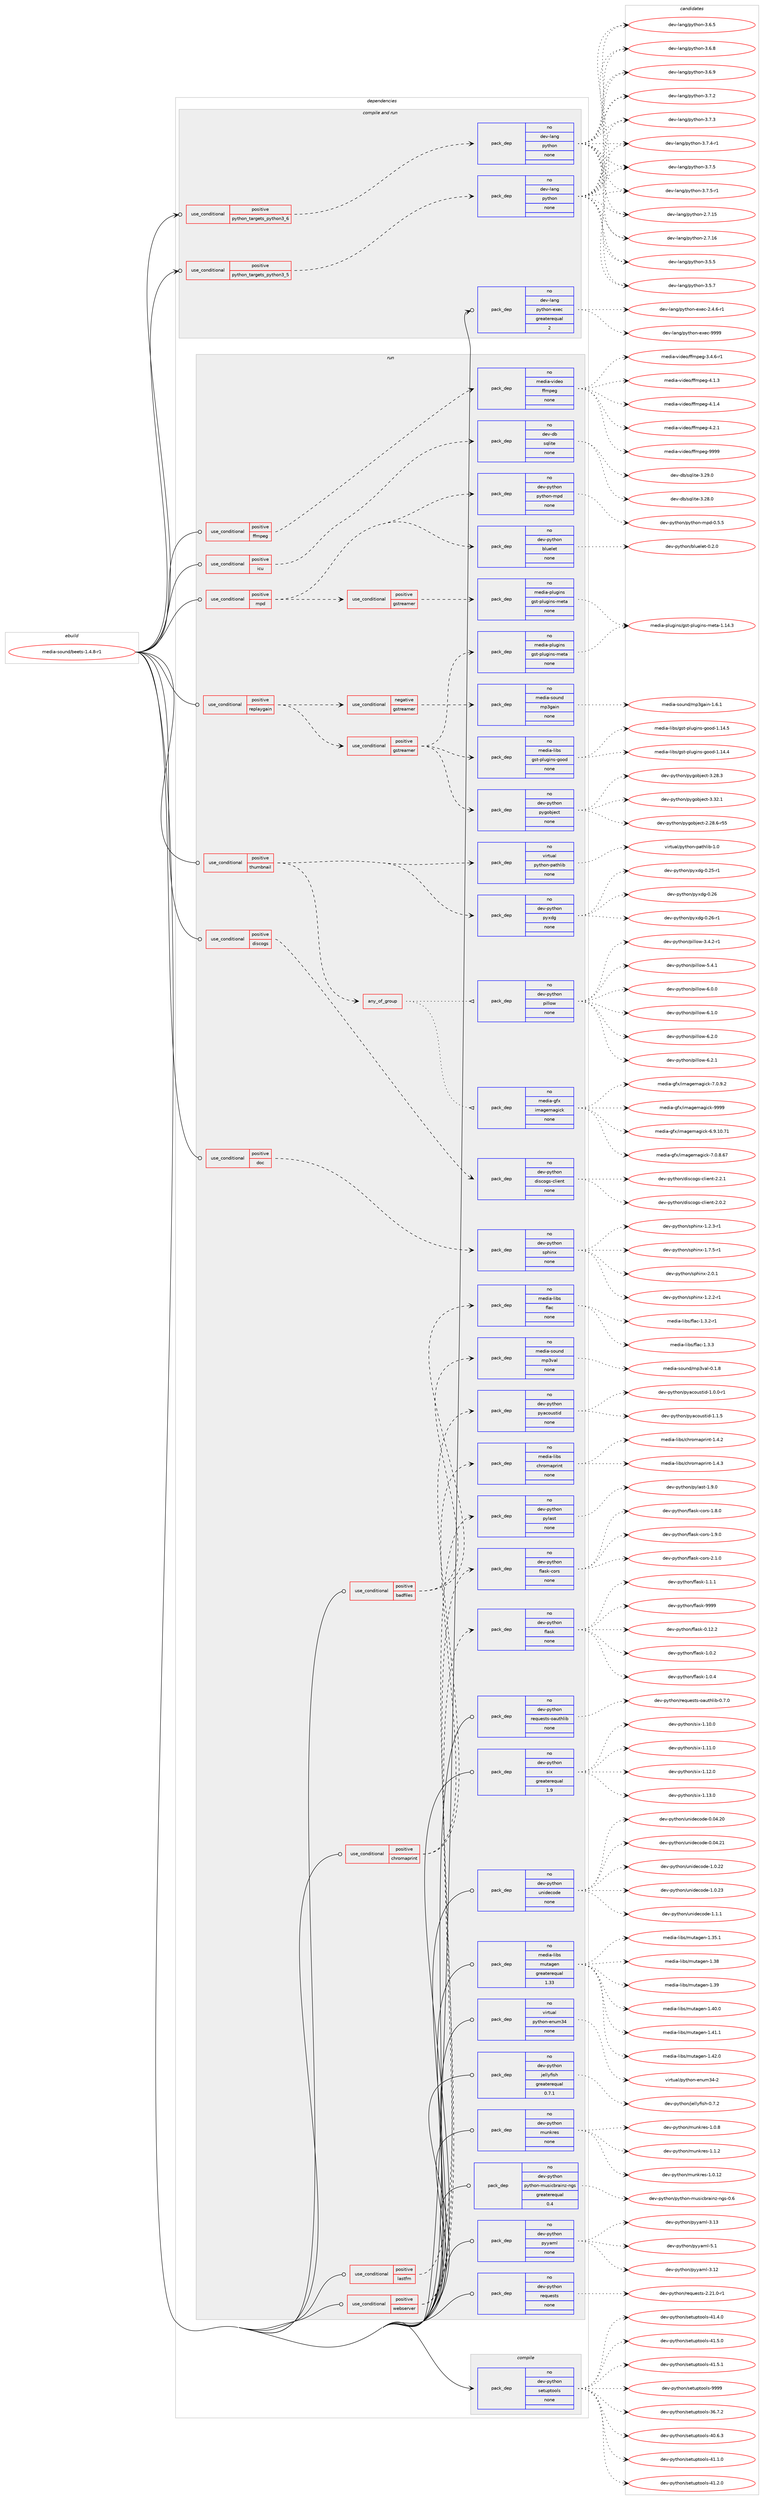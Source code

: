 digraph prolog {

# *************
# Graph options
# *************

newrank=true;
concentrate=true;
compound=true;
graph [rankdir=LR,fontname=Helvetica,fontsize=10,ranksep=1.5];#, ranksep=2.5, nodesep=0.2];
edge  [arrowhead=vee];
node  [fontname=Helvetica,fontsize=10];

# **********
# The ebuild
# **********

subgraph cluster_leftcol {
color=gray;
rank=same;
label=<<i>ebuild</i>>;
id [label="media-sound/beets-1.4.8-r1", color=red, width=4, href="../media-sound/beets-1.4.8-r1.svg"];
}

# ****************
# The dependencies
# ****************

subgraph cluster_midcol {
color=gray;
label=<<i>dependencies</i>>;
subgraph cluster_compile {
fillcolor="#eeeeee";
style=filled;
label=<<i>compile</i>>;
subgraph pack589907 {
dependency797417 [label=<<TABLE BORDER="0" CELLBORDER="1" CELLSPACING="0" CELLPADDING="4" WIDTH="220"><TR><TD ROWSPAN="6" CELLPADDING="30">pack_dep</TD></TR><TR><TD WIDTH="110">no</TD></TR><TR><TD>dev-python</TD></TR><TR><TD>setuptools</TD></TR><TR><TD>none</TD></TR><TR><TD></TD></TR></TABLE>>, shape=none, color=blue];
}
id:e -> dependency797417:w [weight=20,style="solid",arrowhead="vee"];
}
subgraph cluster_compileandrun {
fillcolor="#eeeeee";
style=filled;
label=<<i>compile and run</i>>;
subgraph cond193577 {
dependency797418 [label=<<TABLE BORDER="0" CELLBORDER="1" CELLSPACING="0" CELLPADDING="4"><TR><TD ROWSPAN="3" CELLPADDING="10">use_conditional</TD></TR><TR><TD>positive</TD></TR><TR><TD>python_targets_python3_5</TD></TR></TABLE>>, shape=none, color=red];
subgraph pack589908 {
dependency797419 [label=<<TABLE BORDER="0" CELLBORDER="1" CELLSPACING="0" CELLPADDING="4" WIDTH="220"><TR><TD ROWSPAN="6" CELLPADDING="30">pack_dep</TD></TR><TR><TD WIDTH="110">no</TD></TR><TR><TD>dev-lang</TD></TR><TR><TD>python</TD></TR><TR><TD>none</TD></TR><TR><TD></TD></TR></TABLE>>, shape=none, color=blue];
}
dependency797418:e -> dependency797419:w [weight=20,style="dashed",arrowhead="vee"];
}
id:e -> dependency797418:w [weight=20,style="solid",arrowhead="odotvee"];
subgraph cond193578 {
dependency797420 [label=<<TABLE BORDER="0" CELLBORDER="1" CELLSPACING="0" CELLPADDING="4"><TR><TD ROWSPAN="3" CELLPADDING="10">use_conditional</TD></TR><TR><TD>positive</TD></TR><TR><TD>python_targets_python3_6</TD></TR></TABLE>>, shape=none, color=red];
subgraph pack589909 {
dependency797421 [label=<<TABLE BORDER="0" CELLBORDER="1" CELLSPACING="0" CELLPADDING="4" WIDTH="220"><TR><TD ROWSPAN="6" CELLPADDING="30">pack_dep</TD></TR><TR><TD WIDTH="110">no</TD></TR><TR><TD>dev-lang</TD></TR><TR><TD>python</TD></TR><TR><TD>none</TD></TR><TR><TD></TD></TR></TABLE>>, shape=none, color=blue];
}
dependency797420:e -> dependency797421:w [weight=20,style="dashed",arrowhead="vee"];
}
id:e -> dependency797420:w [weight=20,style="solid",arrowhead="odotvee"];
subgraph pack589910 {
dependency797422 [label=<<TABLE BORDER="0" CELLBORDER="1" CELLSPACING="0" CELLPADDING="4" WIDTH="220"><TR><TD ROWSPAN="6" CELLPADDING="30">pack_dep</TD></TR><TR><TD WIDTH="110">no</TD></TR><TR><TD>dev-lang</TD></TR><TR><TD>python-exec</TD></TR><TR><TD>greaterequal</TD></TR><TR><TD>2</TD></TR></TABLE>>, shape=none, color=blue];
}
id:e -> dependency797422:w [weight=20,style="solid",arrowhead="odotvee"];
}
subgraph cluster_run {
fillcolor="#eeeeee";
style=filled;
label=<<i>run</i>>;
subgraph cond193579 {
dependency797423 [label=<<TABLE BORDER="0" CELLBORDER="1" CELLSPACING="0" CELLPADDING="4"><TR><TD ROWSPAN="3" CELLPADDING="10">use_conditional</TD></TR><TR><TD>positive</TD></TR><TR><TD>badfiles</TD></TR></TABLE>>, shape=none, color=red];
subgraph pack589911 {
dependency797424 [label=<<TABLE BORDER="0" CELLBORDER="1" CELLSPACING="0" CELLPADDING="4" WIDTH="220"><TR><TD ROWSPAN="6" CELLPADDING="30">pack_dep</TD></TR><TR><TD WIDTH="110">no</TD></TR><TR><TD>media-libs</TD></TR><TR><TD>flac</TD></TR><TR><TD>none</TD></TR><TR><TD></TD></TR></TABLE>>, shape=none, color=blue];
}
dependency797423:e -> dependency797424:w [weight=20,style="dashed",arrowhead="vee"];
subgraph pack589912 {
dependency797425 [label=<<TABLE BORDER="0" CELLBORDER="1" CELLSPACING="0" CELLPADDING="4" WIDTH="220"><TR><TD ROWSPAN="6" CELLPADDING="30">pack_dep</TD></TR><TR><TD WIDTH="110">no</TD></TR><TR><TD>media-sound</TD></TR><TR><TD>mp3val</TD></TR><TR><TD>none</TD></TR><TR><TD></TD></TR></TABLE>>, shape=none, color=blue];
}
dependency797423:e -> dependency797425:w [weight=20,style="dashed",arrowhead="vee"];
}
id:e -> dependency797423:w [weight=20,style="solid",arrowhead="odot"];
subgraph cond193580 {
dependency797426 [label=<<TABLE BORDER="0" CELLBORDER="1" CELLSPACING="0" CELLPADDING="4"><TR><TD ROWSPAN="3" CELLPADDING="10">use_conditional</TD></TR><TR><TD>positive</TD></TR><TR><TD>chromaprint</TD></TR></TABLE>>, shape=none, color=red];
subgraph pack589913 {
dependency797427 [label=<<TABLE BORDER="0" CELLBORDER="1" CELLSPACING="0" CELLPADDING="4" WIDTH="220"><TR><TD ROWSPAN="6" CELLPADDING="30">pack_dep</TD></TR><TR><TD WIDTH="110">no</TD></TR><TR><TD>dev-python</TD></TR><TR><TD>pyacoustid</TD></TR><TR><TD>none</TD></TR><TR><TD></TD></TR></TABLE>>, shape=none, color=blue];
}
dependency797426:e -> dependency797427:w [weight=20,style="dashed",arrowhead="vee"];
subgraph pack589914 {
dependency797428 [label=<<TABLE BORDER="0" CELLBORDER="1" CELLSPACING="0" CELLPADDING="4" WIDTH="220"><TR><TD ROWSPAN="6" CELLPADDING="30">pack_dep</TD></TR><TR><TD WIDTH="110">no</TD></TR><TR><TD>media-libs</TD></TR><TR><TD>chromaprint</TD></TR><TR><TD>none</TD></TR><TR><TD></TD></TR></TABLE>>, shape=none, color=blue];
}
dependency797426:e -> dependency797428:w [weight=20,style="dashed",arrowhead="vee"];
}
id:e -> dependency797426:w [weight=20,style="solid",arrowhead="odot"];
subgraph cond193581 {
dependency797429 [label=<<TABLE BORDER="0" CELLBORDER="1" CELLSPACING="0" CELLPADDING="4"><TR><TD ROWSPAN="3" CELLPADDING="10">use_conditional</TD></TR><TR><TD>positive</TD></TR><TR><TD>discogs</TD></TR></TABLE>>, shape=none, color=red];
subgraph pack589915 {
dependency797430 [label=<<TABLE BORDER="0" CELLBORDER="1" CELLSPACING="0" CELLPADDING="4" WIDTH="220"><TR><TD ROWSPAN="6" CELLPADDING="30">pack_dep</TD></TR><TR><TD WIDTH="110">no</TD></TR><TR><TD>dev-python</TD></TR><TR><TD>discogs-client</TD></TR><TR><TD>none</TD></TR><TR><TD></TD></TR></TABLE>>, shape=none, color=blue];
}
dependency797429:e -> dependency797430:w [weight=20,style="dashed",arrowhead="vee"];
}
id:e -> dependency797429:w [weight=20,style="solid",arrowhead="odot"];
subgraph cond193582 {
dependency797431 [label=<<TABLE BORDER="0" CELLBORDER="1" CELLSPACING="0" CELLPADDING="4"><TR><TD ROWSPAN="3" CELLPADDING="10">use_conditional</TD></TR><TR><TD>positive</TD></TR><TR><TD>doc</TD></TR></TABLE>>, shape=none, color=red];
subgraph pack589916 {
dependency797432 [label=<<TABLE BORDER="0" CELLBORDER="1" CELLSPACING="0" CELLPADDING="4" WIDTH="220"><TR><TD ROWSPAN="6" CELLPADDING="30">pack_dep</TD></TR><TR><TD WIDTH="110">no</TD></TR><TR><TD>dev-python</TD></TR><TR><TD>sphinx</TD></TR><TR><TD>none</TD></TR><TR><TD></TD></TR></TABLE>>, shape=none, color=blue];
}
dependency797431:e -> dependency797432:w [weight=20,style="dashed",arrowhead="vee"];
}
id:e -> dependency797431:w [weight=20,style="solid",arrowhead="odot"];
subgraph cond193583 {
dependency797433 [label=<<TABLE BORDER="0" CELLBORDER="1" CELLSPACING="0" CELLPADDING="4"><TR><TD ROWSPAN="3" CELLPADDING="10">use_conditional</TD></TR><TR><TD>positive</TD></TR><TR><TD>ffmpeg</TD></TR></TABLE>>, shape=none, color=red];
subgraph pack589917 {
dependency797434 [label=<<TABLE BORDER="0" CELLBORDER="1" CELLSPACING="0" CELLPADDING="4" WIDTH="220"><TR><TD ROWSPAN="6" CELLPADDING="30">pack_dep</TD></TR><TR><TD WIDTH="110">no</TD></TR><TR><TD>media-video</TD></TR><TR><TD>ffmpeg</TD></TR><TR><TD>none</TD></TR><TR><TD></TD></TR></TABLE>>, shape=none, color=blue];
}
dependency797433:e -> dependency797434:w [weight=20,style="dashed",arrowhead="vee"];
}
id:e -> dependency797433:w [weight=20,style="solid",arrowhead="odot"];
subgraph cond193584 {
dependency797435 [label=<<TABLE BORDER="0" CELLBORDER="1" CELLSPACING="0" CELLPADDING="4"><TR><TD ROWSPAN="3" CELLPADDING="10">use_conditional</TD></TR><TR><TD>positive</TD></TR><TR><TD>icu</TD></TR></TABLE>>, shape=none, color=red];
subgraph pack589918 {
dependency797436 [label=<<TABLE BORDER="0" CELLBORDER="1" CELLSPACING="0" CELLPADDING="4" WIDTH="220"><TR><TD ROWSPAN="6" CELLPADDING="30">pack_dep</TD></TR><TR><TD WIDTH="110">no</TD></TR><TR><TD>dev-db</TD></TR><TR><TD>sqlite</TD></TR><TR><TD>none</TD></TR><TR><TD></TD></TR></TABLE>>, shape=none, color=blue];
}
dependency797435:e -> dependency797436:w [weight=20,style="dashed",arrowhead="vee"];
}
id:e -> dependency797435:w [weight=20,style="solid",arrowhead="odot"];
subgraph cond193585 {
dependency797437 [label=<<TABLE BORDER="0" CELLBORDER="1" CELLSPACING="0" CELLPADDING="4"><TR><TD ROWSPAN="3" CELLPADDING="10">use_conditional</TD></TR><TR><TD>positive</TD></TR><TR><TD>lastfm</TD></TR></TABLE>>, shape=none, color=red];
subgraph pack589919 {
dependency797438 [label=<<TABLE BORDER="0" CELLBORDER="1" CELLSPACING="0" CELLPADDING="4" WIDTH="220"><TR><TD ROWSPAN="6" CELLPADDING="30">pack_dep</TD></TR><TR><TD WIDTH="110">no</TD></TR><TR><TD>dev-python</TD></TR><TR><TD>pylast</TD></TR><TR><TD>none</TD></TR><TR><TD></TD></TR></TABLE>>, shape=none, color=blue];
}
dependency797437:e -> dependency797438:w [weight=20,style="dashed",arrowhead="vee"];
}
id:e -> dependency797437:w [weight=20,style="solid",arrowhead="odot"];
subgraph cond193586 {
dependency797439 [label=<<TABLE BORDER="0" CELLBORDER="1" CELLSPACING="0" CELLPADDING="4"><TR><TD ROWSPAN="3" CELLPADDING="10">use_conditional</TD></TR><TR><TD>positive</TD></TR><TR><TD>mpd</TD></TR></TABLE>>, shape=none, color=red];
subgraph pack589920 {
dependency797440 [label=<<TABLE BORDER="0" CELLBORDER="1" CELLSPACING="0" CELLPADDING="4" WIDTH="220"><TR><TD ROWSPAN="6" CELLPADDING="30">pack_dep</TD></TR><TR><TD WIDTH="110">no</TD></TR><TR><TD>dev-python</TD></TR><TR><TD>bluelet</TD></TR><TR><TD>none</TD></TR><TR><TD></TD></TR></TABLE>>, shape=none, color=blue];
}
dependency797439:e -> dependency797440:w [weight=20,style="dashed",arrowhead="vee"];
subgraph pack589921 {
dependency797441 [label=<<TABLE BORDER="0" CELLBORDER="1" CELLSPACING="0" CELLPADDING="4" WIDTH="220"><TR><TD ROWSPAN="6" CELLPADDING="30">pack_dep</TD></TR><TR><TD WIDTH="110">no</TD></TR><TR><TD>dev-python</TD></TR><TR><TD>python-mpd</TD></TR><TR><TD>none</TD></TR><TR><TD></TD></TR></TABLE>>, shape=none, color=blue];
}
dependency797439:e -> dependency797441:w [weight=20,style="dashed",arrowhead="vee"];
subgraph cond193587 {
dependency797442 [label=<<TABLE BORDER="0" CELLBORDER="1" CELLSPACING="0" CELLPADDING="4"><TR><TD ROWSPAN="3" CELLPADDING="10">use_conditional</TD></TR><TR><TD>positive</TD></TR><TR><TD>gstreamer</TD></TR></TABLE>>, shape=none, color=red];
subgraph pack589922 {
dependency797443 [label=<<TABLE BORDER="0" CELLBORDER="1" CELLSPACING="0" CELLPADDING="4" WIDTH="220"><TR><TD ROWSPAN="6" CELLPADDING="30">pack_dep</TD></TR><TR><TD WIDTH="110">no</TD></TR><TR><TD>media-plugins</TD></TR><TR><TD>gst-plugins-meta</TD></TR><TR><TD>none</TD></TR><TR><TD></TD></TR></TABLE>>, shape=none, color=blue];
}
dependency797442:e -> dependency797443:w [weight=20,style="dashed",arrowhead="vee"];
}
dependency797439:e -> dependency797442:w [weight=20,style="dashed",arrowhead="vee"];
}
id:e -> dependency797439:w [weight=20,style="solid",arrowhead="odot"];
subgraph cond193588 {
dependency797444 [label=<<TABLE BORDER="0" CELLBORDER="1" CELLSPACING="0" CELLPADDING="4"><TR><TD ROWSPAN="3" CELLPADDING="10">use_conditional</TD></TR><TR><TD>positive</TD></TR><TR><TD>replaygain</TD></TR></TABLE>>, shape=none, color=red];
subgraph cond193589 {
dependency797445 [label=<<TABLE BORDER="0" CELLBORDER="1" CELLSPACING="0" CELLPADDING="4"><TR><TD ROWSPAN="3" CELLPADDING="10">use_conditional</TD></TR><TR><TD>positive</TD></TR><TR><TD>gstreamer</TD></TR></TABLE>>, shape=none, color=red];
subgraph pack589923 {
dependency797446 [label=<<TABLE BORDER="0" CELLBORDER="1" CELLSPACING="0" CELLPADDING="4" WIDTH="220"><TR><TD ROWSPAN="6" CELLPADDING="30">pack_dep</TD></TR><TR><TD WIDTH="110">no</TD></TR><TR><TD>dev-python</TD></TR><TR><TD>pygobject</TD></TR><TR><TD>none</TD></TR><TR><TD></TD></TR></TABLE>>, shape=none, color=blue];
}
dependency797445:e -> dependency797446:w [weight=20,style="dashed",arrowhead="vee"];
subgraph pack589924 {
dependency797447 [label=<<TABLE BORDER="0" CELLBORDER="1" CELLSPACING="0" CELLPADDING="4" WIDTH="220"><TR><TD ROWSPAN="6" CELLPADDING="30">pack_dep</TD></TR><TR><TD WIDTH="110">no</TD></TR><TR><TD>media-libs</TD></TR><TR><TD>gst-plugins-good</TD></TR><TR><TD>none</TD></TR><TR><TD></TD></TR></TABLE>>, shape=none, color=blue];
}
dependency797445:e -> dependency797447:w [weight=20,style="dashed",arrowhead="vee"];
subgraph pack589925 {
dependency797448 [label=<<TABLE BORDER="0" CELLBORDER="1" CELLSPACING="0" CELLPADDING="4" WIDTH="220"><TR><TD ROWSPAN="6" CELLPADDING="30">pack_dep</TD></TR><TR><TD WIDTH="110">no</TD></TR><TR><TD>media-plugins</TD></TR><TR><TD>gst-plugins-meta</TD></TR><TR><TD>none</TD></TR><TR><TD></TD></TR></TABLE>>, shape=none, color=blue];
}
dependency797445:e -> dependency797448:w [weight=20,style="dashed",arrowhead="vee"];
}
dependency797444:e -> dependency797445:w [weight=20,style="dashed",arrowhead="vee"];
subgraph cond193590 {
dependency797449 [label=<<TABLE BORDER="0" CELLBORDER="1" CELLSPACING="0" CELLPADDING="4"><TR><TD ROWSPAN="3" CELLPADDING="10">use_conditional</TD></TR><TR><TD>negative</TD></TR><TR><TD>gstreamer</TD></TR></TABLE>>, shape=none, color=red];
subgraph pack589926 {
dependency797450 [label=<<TABLE BORDER="0" CELLBORDER="1" CELLSPACING="0" CELLPADDING="4" WIDTH="220"><TR><TD ROWSPAN="6" CELLPADDING="30">pack_dep</TD></TR><TR><TD WIDTH="110">no</TD></TR><TR><TD>media-sound</TD></TR><TR><TD>mp3gain</TD></TR><TR><TD>none</TD></TR><TR><TD></TD></TR></TABLE>>, shape=none, color=blue];
}
dependency797449:e -> dependency797450:w [weight=20,style="dashed",arrowhead="vee"];
}
dependency797444:e -> dependency797449:w [weight=20,style="dashed",arrowhead="vee"];
}
id:e -> dependency797444:w [weight=20,style="solid",arrowhead="odot"];
subgraph cond193591 {
dependency797451 [label=<<TABLE BORDER="0" CELLBORDER="1" CELLSPACING="0" CELLPADDING="4"><TR><TD ROWSPAN="3" CELLPADDING="10">use_conditional</TD></TR><TR><TD>positive</TD></TR><TR><TD>thumbnail</TD></TR></TABLE>>, shape=none, color=red];
subgraph pack589927 {
dependency797452 [label=<<TABLE BORDER="0" CELLBORDER="1" CELLSPACING="0" CELLPADDING="4" WIDTH="220"><TR><TD ROWSPAN="6" CELLPADDING="30">pack_dep</TD></TR><TR><TD WIDTH="110">no</TD></TR><TR><TD>dev-python</TD></TR><TR><TD>pyxdg</TD></TR><TR><TD>none</TD></TR><TR><TD></TD></TR></TABLE>>, shape=none, color=blue];
}
dependency797451:e -> dependency797452:w [weight=20,style="dashed",arrowhead="vee"];
subgraph pack589928 {
dependency797453 [label=<<TABLE BORDER="0" CELLBORDER="1" CELLSPACING="0" CELLPADDING="4" WIDTH="220"><TR><TD ROWSPAN="6" CELLPADDING="30">pack_dep</TD></TR><TR><TD WIDTH="110">no</TD></TR><TR><TD>virtual</TD></TR><TR><TD>python-pathlib</TD></TR><TR><TD>none</TD></TR><TR><TD></TD></TR></TABLE>>, shape=none, color=blue];
}
dependency797451:e -> dependency797453:w [weight=20,style="dashed",arrowhead="vee"];
subgraph any13485 {
dependency797454 [label=<<TABLE BORDER="0" CELLBORDER="1" CELLSPACING="0" CELLPADDING="4"><TR><TD CELLPADDING="10">any_of_group</TD></TR></TABLE>>, shape=none, color=red];subgraph pack589929 {
dependency797455 [label=<<TABLE BORDER="0" CELLBORDER="1" CELLSPACING="0" CELLPADDING="4" WIDTH="220"><TR><TD ROWSPAN="6" CELLPADDING="30">pack_dep</TD></TR><TR><TD WIDTH="110">no</TD></TR><TR><TD>dev-python</TD></TR><TR><TD>pillow</TD></TR><TR><TD>none</TD></TR><TR><TD></TD></TR></TABLE>>, shape=none, color=blue];
}
dependency797454:e -> dependency797455:w [weight=20,style="dotted",arrowhead="oinv"];
subgraph pack589930 {
dependency797456 [label=<<TABLE BORDER="0" CELLBORDER="1" CELLSPACING="0" CELLPADDING="4" WIDTH="220"><TR><TD ROWSPAN="6" CELLPADDING="30">pack_dep</TD></TR><TR><TD WIDTH="110">no</TD></TR><TR><TD>media-gfx</TD></TR><TR><TD>imagemagick</TD></TR><TR><TD>none</TD></TR><TR><TD></TD></TR></TABLE>>, shape=none, color=blue];
}
dependency797454:e -> dependency797456:w [weight=20,style="dotted",arrowhead="oinv"];
}
dependency797451:e -> dependency797454:w [weight=20,style="dashed",arrowhead="vee"];
}
id:e -> dependency797451:w [weight=20,style="solid",arrowhead="odot"];
subgraph cond193592 {
dependency797457 [label=<<TABLE BORDER="0" CELLBORDER="1" CELLSPACING="0" CELLPADDING="4"><TR><TD ROWSPAN="3" CELLPADDING="10">use_conditional</TD></TR><TR><TD>positive</TD></TR><TR><TD>webserver</TD></TR></TABLE>>, shape=none, color=red];
subgraph pack589931 {
dependency797458 [label=<<TABLE BORDER="0" CELLBORDER="1" CELLSPACING="0" CELLPADDING="4" WIDTH="220"><TR><TD ROWSPAN="6" CELLPADDING="30">pack_dep</TD></TR><TR><TD WIDTH="110">no</TD></TR><TR><TD>dev-python</TD></TR><TR><TD>flask</TD></TR><TR><TD>none</TD></TR><TR><TD></TD></TR></TABLE>>, shape=none, color=blue];
}
dependency797457:e -> dependency797458:w [weight=20,style="dashed",arrowhead="vee"];
subgraph pack589932 {
dependency797459 [label=<<TABLE BORDER="0" CELLBORDER="1" CELLSPACING="0" CELLPADDING="4" WIDTH="220"><TR><TD ROWSPAN="6" CELLPADDING="30">pack_dep</TD></TR><TR><TD WIDTH="110">no</TD></TR><TR><TD>dev-python</TD></TR><TR><TD>flask-cors</TD></TR><TR><TD>none</TD></TR><TR><TD></TD></TR></TABLE>>, shape=none, color=blue];
}
dependency797457:e -> dependency797459:w [weight=20,style="dashed",arrowhead="vee"];
}
id:e -> dependency797457:w [weight=20,style="solid",arrowhead="odot"];
subgraph pack589933 {
dependency797460 [label=<<TABLE BORDER="0" CELLBORDER="1" CELLSPACING="0" CELLPADDING="4" WIDTH="220"><TR><TD ROWSPAN="6" CELLPADDING="30">pack_dep</TD></TR><TR><TD WIDTH="110">no</TD></TR><TR><TD>dev-python</TD></TR><TR><TD>jellyfish</TD></TR><TR><TD>greaterequal</TD></TR><TR><TD>0.7.1</TD></TR></TABLE>>, shape=none, color=blue];
}
id:e -> dependency797460:w [weight=20,style="solid",arrowhead="odot"];
subgraph pack589934 {
dependency797461 [label=<<TABLE BORDER="0" CELLBORDER="1" CELLSPACING="0" CELLPADDING="4" WIDTH="220"><TR><TD ROWSPAN="6" CELLPADDING="30">pack_dep</TD></TR><TR><TD WIDTH="110">no</TD></TR><TR><TD>dev-python</TD></TR><TR><TD>munkres</TD></TR><TR><TD>none</TD></TR><TR><TD></TD></TR></TABLE>>, shape=none, color=blue];
}
id:e -> dependency797461:w [weight=20,style="solid",arrowhead="odot"];
subgraph pack589935 {
dependency797462 [label=<<TABLE BORDER="0" CELLBORDER="1" CELLSPACING="0" CELLPADDING="4" WIDTH="220"><TR><TD ROWSPAN="6" CELLPADDING="30">pack_dep</TD></TR><TR><TD WIDTH="110">no</TD></TR><TR><TD>dev-python</TD></TR><TR><TD>python-musicbrainz-ngs</TD></TR><TR><TD>greaterequal</TD></TR><TR><TD>0.4</TD></TR></TABLE>>, shape=none, color=blue];
}
id:e -> dependency797462:w [weight=20,style="solid",arrowhead="odot"];
subgraph pack589936 {
dependency797463 [label=<<TABLE BORDER="0" CELLBORDER="1" CELLSPACING="0" CELLPADDING="4" WIDTH="220"><TR><TD ROWSPAN="6" CELLPADDING="30">pack_dep</TD></TR><TR><TD WIDTH="110">no</TD></TR><TR><TD>dev-python</TD></TR><TR><TD>pyyaml</TD></TR><TR><TD>none</TD></TR><TR><TD></TD></TR></TABLE>>, shape=none, color=blue];
}
id:e -> dependency797463:w [weight=20,style="solid",arrowhead="odot"];
subgraph pack589937 {
dependency797464 [label=<<TABLE BORDER="0" CELLBORDER="1" CELLSPACING="0" CELLPADDING="4" WIDTH="220"><TR><TD ROWSPAN="6" CELLPADDING="30">pack_dep</TD></TR><TR><TD WIDTH="110">no</TD></TR><TR><TD>dev-python</TD></TR><TR><TD>requests</TD></TR><TR><TD>none</TD></TR><TR><TD></TD></TR></TABLE>>, shape=none, color=blue];
}
id:e -> dependency797464:w [weight=20,style="solid",arrowhead="odot"];
subgraph pack589938 {
dependency797465 [label=<<TABLE BORDER="0" CELLBORDER="1" CELLSPACING="0" CELLPADDING="4" WIDTH="220"><TR><TD ROWSPAN="6" CELLPADDING="30">pack_dep</TD></TR><TR><TD WIDTH="110">no</TD></TR><TR><TD>dev-python</TD></TR><TR><TD>requests-oauthlib</TD></TR><TR><TD>none</TD></TR><TR><TD></TD></TR></TABLE>>, shape=none, color=blue];
}
id:e -> dependency797465:w [weight=20,style="solid",arrowhead="odot"];
subgraph pack589939 {
dependency797466 [label=<<TABLE BORDER="0" CELLBORDER="1" CELLSPACING="0" CELLPADDING="4" WIDTH="220"><TR><TD ROWSPAN="6" CELLPADDING="30">pack_dep</TD></TR><TR><TD WIDTH="110">no</TD></TR><TR><TD>dev-python</TD></TR><TR><TD>six</TD></TR><TR><TD>greaterequal</TD></TR><TR><TD>1.9</TD></TR></TABLE>>, shape=none, color=blue];
}
id:e -> dependency797466:w [weight=20,style="solid",arrowhead="odot"];
subgraph pack589940 {
dependency797467 [label=<<TABLE BORDER="0" CELLBORDER="1" CELLSPACING="0" CELLPADDING="4" WIDTH="220"><TR><TD ROWSPAN="6" CELLPADDING="30">pack_dep</TD></TR><TR><TD WIDTH="110">no</TD></TR><TR><TD>dev-python</TD></TR><TR><TD>unidecode</TD></TR><TR><TD>none</TD></TR><TR><TD></TD></TR></TABLE>>, shape=none, color=blue];
}
id:e -> dependency797467:w [weight=20,style="solid",arrowhead="odot"];
subgraph pack589941 {
dependency797468 [label=<<TABLE BORDER="0" CELLBORDER="1" CELLSPACING="0" CELLPADDING="4" WIDTH="220"><TR><TD ROWSPAN="6" CELLPADDING="30">pack_dep</TD></TR><TR><TD WIDTH="110">no</TD></TR><TR><TD>media-libs</TD></TR><TR><TD>mutagen</TD></TR><TR><TD>greaterequal</TD></TR><TR><TD>1.33</TD></TR></TABLE>>, shape=none, color=blue];
}
id:e -> dependency797468:w [weight=20,style="solid",arrowhead="odot"];
subgraph pack589942 {
dependency797469 [label=<<TABLE BORDER="0" CELLBORDER="1" CELLSPACING="0" CELLPADDING="4" WIDTH="220"><TR><TD ROWSPAN="6" CELLPADDING="30">pack_dep</TD></TR><TR><TD WIDTH="110">no</TD></TR><TR><TD>virtual</TD></TR><TR><TD>python-enum34</TD></TR><TR><TD>none</TD></TR><TR><TD></TD></TR></TABLE>>, shape=none, color=blue];
}
id:e -> dependency797469:w [weight=20,style="solid",arrowhead="odot"];
}
}

# **************
# The candidates
# **************

subgraph cluster_choices {
rank=same;
color=gray;
label=<<i>candidates</i>>;

subgraph choice589907 {
color=black;
nodesep=1;
choice100101118451121211161041111104711510111611711211611111110811545515446554650 [label="dev-python/setuptools-36.7.2", color=red, width=4,href="../dev-python/setuptools-36.7.2.svg"];
choice100101118451121211161041111104711510111611711211611111110811545524846544651 [label="dev-python/setuptools-40.6.3", color=red, width=4,href="../dev-python/setuptools-40.6.3.svg"];
choice100101118451121211161041111104711510111611711211611111110811545524946494648 [label="dev-python/setuptools-41.1.0", color=red, width=4,href="../dev-python/setuptools-41.1.0.svg"];
choice100101118451121211161041111104711510111611711211611111110811545524946504648 [label="dev-python/setuptools-41.2.0", color=red, width=4,href="../dev-python/setuptools-41.2.0.svg"];
choice100101118451121211161041111104711510111611711211611111110811545524946524648 [label="dev-python/setuptools-41.4.0", color=red, width=4,href="../dev-python/setuptools-41.4.0.svg"];
choice100101118451121211161041111104711510111611711211611111110811545524946534648 [label="dev-python/setuptools-41.5.0", color=red, width=4,href="../dev-python/setuptools-41.5.0.svg"];
choice100101118451121211161041111104711510111611711211611111110811545524946534649 [label="dev-python/setuptools-41.5.1", color=red, width=4,href="../dev-python/setuptools-41.5.1.svg"];
choice10010111845112121116104111110471151011161171121161111111081154557575757 [label="dev-python/setuptools-9999", color=red, width=4,href="../dev-python/setuptools-9999.svg"];
dependency797417:e -> choice100101118451121211161041111104711510111611711211611111110811545515446554650:w [style=dotted,weight="100"];
dependency797417:e -> choice100101118451121211161041111104711510111611711211611111110811545524846544651:w [style=dotted,weight="100"];
dependency797417:e -> choice100101118451121211161041111104711510111611711211611111110811545524946494648:w [style=dotted,weight="100"];
dependency797417:e -> choice100101118451121211161041111104711510111611711211611111110811545524946504648:w [style=dotted,weight="100"];
dependency797417:e -> choice100101118451121211161041111104711510111611711211611111110811545524946524648:w [style=dotted,weight="100"];
dependency797417:e -> choice100101118451121211161041111104711510111611711211611111110811545524946534648:w [style=dotted,weight="100"];
dependency797417:e -> choice100101118451121211161041111104711510111611711211611111110811545524946534649:w [style=dotted,weight="100"];
dependency797417:e -> choice10010111845112121116104111110471151011161171121161111111081154557575757:w [style=dotted,weight="100"];
}
subgraph choice589908 {
color=black;
nodesep=1;
choice10010111845108971101034711212111610411111045504655464953 [label="dev-lang/python-2.7.15", color=red, width=4,href="../dev-lang/python-2.7.15.svg"];
choice10010111845108971101034711212111610411111045504655464954 [label="dev-lang/python-2.7.16", color=red, width=4,href="../dev-lang/python-2.7.16.svg"];
choice100101118451089711010347112121116104111110455146534653 [label="dev-lang/python-3.5.5", color=red, width=4,href="../dev-lang/python-3.5.5.svg"];
choice100101118451089711010347112121116104111110455146534655 [label="dev-lang/python-3.5.7", color=red, width=4,href="../dev-lang/python-3.5.7.svg"];
choice100101118451089711010347112121116104111110455146544653 [label="dev-lang/python-3.6.5", color=red, width=4,href="../dev-lang/python-3.6.5.svg"];
choice100101118451089711010347112121116104111110455146544656 [label="dev-lang/python-3.6.8", color=red, width=4,href="../dev-lang/python-3.6.8.svg"];
choice100101118451089711010347112121116104111110455146544657 [label="dev-lang/python-3.6.9", color=red, width=4,href="../dev-lang/python-3.6.9.svg"];
choice100101118451089711010347112121116104111110455146554650 [label="dev-lang/python-3.7.2", color=red, width=4,href="../dev-lang/python-3.7.2.svg"];
choice100101118451089711010347112121116104111110455146554651 [label="dev-lang/python-3.7.3", color=red, width=4,href="../dev-lang/python-3.7.3.svg"];
choice1001011184510897110103471121211161041111104551465546524511449 [label="dev-lang/python-3.7.4-r1", color=red, width=4,href="../dev-lang/python-3.7.4-r1.svg"];
choice100101118451089711010347112121116104111110455146554653 [label="dev-lang/python-3.7.5", color=red, width=4,href="../dev-lang/python-3.7.5.svg"];
choice1001011184510897110103471121211161041111104551465546534511449 [label="dev-lang/python-3.7.5-r1", color=red, width=4,href="../dev-lang/python-3.7.5-r1.svg"];
dependency797419:e -> choice10010111845108971101034711212111610411111045504655464953:w [style=dotted,weight="100"];
dependency797419:e -> choice10010111845108971101034711212111610411111045504655464954:w [style=dotted,weight="100"];
dependency797419:e -> choice100101118451089711010347112121116104111110455146534653:w [style=dotted,weight="100"];
dependency797419:e -> choice100101118451089711010347112121116104111110455146534655:w [style=dotted,weight="100"];
dependency797419:e -> choice100101118451089711010347112121116104111110455146544653:w [style=dotted,weight="100"];
dependency797419:e -> choice100101118451089711010347112121116104111110455146544656:w [style=dotted,weight="100"];
dependency797419:e -> choice100101118451089711010347112121116104111110455146544657:w [style=dotted,weight="100"];
dependency797419:e -> choice100101118451089711010347112121116104111110455146554650:w [style=dotted,weight="100"];
dependency797419:e -> choice100101118451089711010347112121116104111110455146554651:w [style=dotted,weight="100"];
dependency797419:e -> choice1001011184510897110103471121211161041111104551465546524511449:w [style=dotted,weight="100"];
dependency797419:e -> choice100101118451089711010347112121116104111110455146554653:w [style=dotted,weight="100"];
dependency797419:e -> choice1001011184510897110103471121211161041111104551465546534511449:w [style=dotted,weight="100"];
}
subgraph choice589909 {
color=black;
nodesep=1;
choice10010111845108971101034711212111610411111045504655464953 [label="dev-lang/python-2.7.15", color=red, width=4,href="../dev-lang/python-2.7.15.svg"];
choice10010111845108971101034711212111610411111045504655464954 [label="dev-lang/python-2.7.16", color=red, width=4,href="../dev-lang/python-2.7.16.svg"];
choice100101118451089711010347112121116104111110455146534653 [label="dev-lang/python-3.5.5", color=red, width=4,href="../dev-lang/python-3.5.5.svg"];
choice100101118451089711010347112121116104111110455146534655 [label="dev-lang/python-3.5.7", color=red, width=4,href="../dev-lang/python-3.5.7.svg"];
choice100101118451089711010347112121116104111110455146544653 [label="dev-lang/python-3.6.5", color=red, width=4,href="../dev-lang/python-3.6.5.svg"];
choice100101118451089711010347112121116104111110455146544656 [label="dev-lang/python-3.6.8", color=red, width=4,href="../dev-lang/python-3.6.8.svg"];
choice100101118451089711010347112121116104111110455146544657 [label="dev-lang/python-3.6.9", color=red, width=4,href="../dev-lang/python-3.6.9.svg"];
choice100101118451089711010347112121116104111110455146554650 [label="dev-lang/python-3.7.2", color=red, width=4,href="../dev-lang/python-3.7.2.svg"];
choice100101118451089711010347112121116104111110455146554651 [label="dev-lang/python-3.7.3", color=red, width=4,href="../dev-lang/python-3.7.3.svg"];
choice1001011184510897110103471121211161041111104551465546524511449 [label="dev-lang/python-3.7.4-r1", color=red, width=4,href="../dev-lang/python-3.7.4-r1.svg"];
choice100101118451089711010347112121116104111110455146554653 [label="dev-lang/python-3.7.5", color=red, width=4,href="../dev-lang/python-3.7.5.svg"];
choice1001011184510897110103471121211161041111104551465546534511449 [label="dev-lang/python-3.7.5-r1", color=red, width=4,href="../dev-lang/python-3.7.5-r1.svg"];
dependency797421:e -> choice10010111845108971101034711212111610411111045504655464953:w [style=dotted,weight="100"];
dependency797421:e -> choice10010111845108971101034711212111610411111045504655464954:w [style=dotted,weight="100"];
dependency797421:e -> choice100101118451089711010347112121116104111110455146534653:w [style=dotted,weight="100"];
dependency797421:e -> choice100101118451089711010347112121116104111110455146534655:w [style=dotted,weight="100"];
dependency797421:e -> choice100101118451089711010347112121116104111110455146544653:w [style=dotted,weight="100"];
dependency797421:e -> choice100101118451089711010347112121116104111110455146544656:w [style=dotted,weight="100"];
dependency797421:e -> choice100101118451089711010347112121116104111110455146544657:w [style=dotted,weight="100"];
dependency797421:e -> choice100101118451089711010347112121116104111110455146554650:w [style=dotted,weight="100"];
dependency797421:e -> choice100101118451089711010347112121116104111110455146554651:w [style=dotted,weight="100"];
dependency797421:e -> choice1001011184510897110103471121211161041111104551465546524511449:w [style=dotted,weight="100"];
dependency797421:e -> choice100101118451089711010347112121116104111110455146554653:w [style=dotted,weight="100"];
dependency797421:e -> choice1001011184510897110103471121211161041111104551465546534511449:w [style=dotted,weight="100"];
}
subgraph choice589910 {
color=black;
nodesep=1;
choice10010111845108971101034711212111610411111045101120101994550465246544511449 [label="dev-lang/python-exec-2.4.6-r1", color=red, width=4,href="../dev-lang/python-exec-2.4.6-r1.svg"];
choice10010111845108971101034711212111610411111045101120101994557575757 [label="dev-lang/python-exec-9999", color=red, width=4,href="../dev-lang/python-exec-9999.svg"];
dependency797422:e -> choice10010111845108971101034711212111610411111045101120101994550465246544511449:w [style=dotted,weight="100"];
dependency797422:e -> choice10010111845108971101034711212111610411111045101120101994557575757:w [style=dotted,weight="100"];
}
subgraph choice589911 {
color=black;
nodesep=1;
choice1091011001059745108105981154710210897994549465146504511449 [label="media-libs/flac-1.3.2-r1", color=red, width=4,href="../media-libs/flac-1.3.2-r1.svg"];
choice109101100105974510810598115471021089799454946514651 [label="media-libs/flac-1.3.3", color=red, width=4,href="../media-libs/flac-1.3.3.svg"];
dependency797424:e -> choice1091011001059745108105981154710210897994549465146504511449:w [style=dotted,weight="100"];
dependency797424:e -> choice109101100105974510810598115471021089799454946514651:w [style=dotted,weight="100"];
}
subgraph choice589912 {
color=black;
nodesep=1;
choice1091011001059745115111117110100471091125111897108454846494656 [label="media-sound/mp3val-0.1.8", color=red, width=4,href="../media-sound/mp3val-0.1.8.svg"];
dependency797425:e -> choice1091011001059745115111117110100471091125111897108454846494656:w [style=dotted,weight="100"];
}
subgraph choice589913 {
color=black;
nodesep=1;
choice100101118451121211161041111104711212197991111171151161051004549464846484511449 [label="dev-python/pyacoustid-1.0.0-r1", color=red, width=4,href="../dev-python/pyacoustid-1.0.0-r1.svg"];
choice10010111845112121116104111110471121219799111117115116105100454946494653 [label="dev-python/pyacoustid-1.1.5", color=red, width=4,href="../dev-python/pyacoustid-1.1.5.svg"];
dependency797427:e -> choice100101118451121211161041111104711212197991111171151161051004549464846484511449:w [style=dotted,weight="100"];
dependency797427:e -> choice10010111845112121116104111110471121219799111117115116105100454946494653:w [style=dotted,weight="100"];
}
subgraph choice589914 {
color=black;
nodesep=1;
choice109101100105974510810598115479910411411110997112114105110116454946524650 [label="media-libs/chromaprint-1.4.2", color=red, width=4,href="../media-libs/chromaprint-1.4.2.svg"];
choice109101100105974510810598115479910411411110997112114105110116454946524651 [label="media-libs/chromaprint-1.4.3", color=red, width=4,href="../media-libs/chromaprint-1.4.3.svg"];
dependency797428:e -> choice109101100105974510810598115479910411411110997112114105110116454946524650:w [style=dotted,weight="100"];
dependency797428:e -> choice109101100105974510810598115479910411411110997112114105110116454946524651:w [style=dotted,weight="100"];
}
subgraph choice589915 {
color=black;
nodesep=1;
choice1001011184511212111610411111047100105115991111031154599108105101110116455046484650 [label="dev-python/discogs-client-2.0.2", color=red, width=4,href="../dev-python/discogs-client-2.0.2.svg"];
choice1001011184511212111610411111047100105115991111031154599108105101110116455046504649 [label="dev-python/discogs-client-2.2.1", color=red, width=4,href="../dev-python/discogs-client-2.2.1.svg"];
dependency797430:e -> choice1001011184511212111610411111047100105115991111031154599108105101110116455046484650:w [style=dotted,weight="100"];
dependency797430:e -> choice1001011184511212111610411111047100105115991111031154599108105101110116455046504649:w [style=dotted,weight="100"];
}
subgraph choice589916 {
color=black;
nodesep=1;
choice10010111845112121116104111110471151121041051101204549465046504511449 [label="dev-python/sphinx-1.2.2-r1", color=red, width=4,href="../dev-python/sphinx-1.2.2-r1.svg"];
choice10010111845112121116104111110471151121041051101204549465046514511449 [label="dev-python/sphinx-1.2.3-r1", color=red, width=4,href="../dev-python/sphinx-1.2.3-r1.svg"];
choice10010111845112121116104111110471151121041051101204549465546534511449 [label="dev-python/sphinx-1.7.5-r1", color=red, width=4,href="../dev-python/sphinx-1.7.5-r1.svg"];
choice1001011184511212111610411111047115112104105110120455046484649 [label="dev-python/sphinx-2.0.1", color=red, width=4,href="../dev-python/sphinx-2.0.1.svg"];
dependency797432:e -> choice10010111845112121116104111110471151121041051101204549465046504511449:w [style=dotted,weight="100"];
dependency797432:e -> choice10010111845112121116104111110471151121041051101204549465046514511449:w [style=dotted,weight="100"];
dependency797432:e -> choice10010111845112121116104111110471151121041051101204549465546534511449:w [style=dotted,weight="100"];
dependency797432:e -> choice1001011184511212111610411111047115112104105110120455046484649:w [style=dotted,weight="100"];
}
subgraph choice589917 {
color=black;
nodesep=1;
choice1091011001059745118105100101111471021021091121011034551465246544511449 [label="media-video/ffmpeg-3.4.6-r1", color=red, width=4,href="../media-video/ffmpeg-3.4.6-r1.svg"];
choice109101100105974511810510010111147102102109112101103455246494651 [label="media-video/ffmpeg-4.1.3", color=red, width=4,href="../media-video/ffmpeg-4.1.3.svg"];
choice109101100105974511810510010111147102102109112101103455246494652 [label="media-video/ffmpeg-4.1.4", color=red, width=4,href="../media-video/ffmpeg-4.1.4.svg"];
choice109101100105974511810510010111147102102109112101103455246504649 [label="media-video/ffmpeg-4.2.1", color=red, width=4,href="../media-video/ffmpeg-4.2.1.svg"];
choice1091011001059745118105100101111471021021091121011034557575757 [label="media-video/ffmpeg-9999", color=red, width=4,href="../media-video/ffmpeg-9999.svg"];
dependency797434:e -> choice1091011001059745118105100101111471021021091121011034551465246544511449:w [style=dotted,weight="100"];
dependency797434:e -> choice109101100105974511810510010111147102102109112101103455246494651:w [style=dotted,weight="100"];
dependency797434:e -> choice109101100105974511810510010111147102102109112101103455246494652:w [style=dotted,weight="100"];
dependency797434:e -> choice109101100105974511810510010111147102102109112101103455246504649:w [style=dotted,weight="100"];
dependency797434:e -> choice1091011001059745118105100101111471021021091121011034557575757:w [style=dotted,weight="100"];
}
subgraph choice589918 {
color=black;
nodesep=1;
choice10010111845100984711511310810511610145514650564648 [label="dev-db/sqlite-3.28.0", color=red, width=4,href="../dev-db/sqlite-3.28.0.svg"];
choice10010111845100984711511310810511610145514650574648 [label="dev-db/sqlite-3.29.0", color=red, width=4,href="../dev-db/sqlite-3.29.0.svg"];
dependency797436:e -> choice10010111845100984711511310810511610145514650564648:w [style=dotted,weight="100"];
dependency797436:e -> choice10010111845100984711511310810511610145514650574648:w [style=dotted,weight="100"];
}
subgraph choice589919 {
color=black;
nodesep=1;
choice100101118451121211161041111104711212110897115116454946574648 [label="dev-python/pylast-1.9.0", color=red, width=4,href="../dev-python/pylast-1.9.0.svg"];
dependency797438:e -> choice100101118451121211161041111104711212110897115116454946574648:w [style=dotted,weight="100"];
}
subgraph choice589920 {
color=black;
nodesep=1;
choice100101118451121211161041111104798108117101108101116454846504648 [label="dev-python/bluelet-0.2.0", color=red, width=4,href="../dev-python/bluelet-0.2.0.svg"];
dependency797440:e -> choice100101118451121211161041111104798108117101108101116454846504648:w [style=dotted,weight="100"];
}
subgraph choice589921 {
color=black;
nodesep=1;
choice100101118451121211161041111104711212111610411111045109112100454846534653 [label="dev-python/python-mpd-0.5.5", color=red, width=4,href="../dev-python/python-mpd-0.5.5.svg"];
dependency797441:e -> choice100101118451121211161041111104711212111610411111045109112100454846534653:w [style=dotted,weight="100"];
}
subgraph choice589922 {
color=black;
nodesep=1;
choice10910110010597451121081171031051101154710311511645112108117103105110115451091011169745494649524651 [label="media-plugins/gst-plugins-meta-1.14.3", color=red, width=4,href="../media-plugins/gst-plugins-meta-1.14.3.svg"];
dependency797443:e -> choice10910110010597451121081171031051101154710311511645112108117103105110115451091011169745494649524651:w [style=dotted,weight="100"];
}
subgraph choice589923 {
color=black;
nodesep=1;
choice1001011184511212111610411111047112121103111981061019911645504650564654451145353 [label="dev-python/pygobject-2.28.6-r55", color=red, width=4,href="../dev-python/pygobject-2.28.6-r55.svg"];
choice1001011184511212111610411111047112121103111981061019911645514650564651 [label="dev-python/pygobject-3.28.3", color=red, width=4,href="../dev-python/pygobject-3.28.3.svg"];
choice1001011184511212111610411111047112121103111981061019911645514651504649 [label="dev-python/pygobject-3.32.1", color=red, width=4,href="../dev-python/pygobject-3.32.1.svg"];
dependency797446:e -> choice1001011184511212111610411111047112121103111981061019911645504650564654451145353:w [style=dotted,weight="100"];
dependency797446:e -> choice1001011184511212111610411111047112121103111981061019911645514650564651:w [style=dotted,weight="100"];
dependency797446:e -> choice1001011184511212111610411111047112121103111981061019911645514651504649:w [style=dotted,weight="100"];
}
subgraph choice589924 {
color=black;
nodesep=1;
choice10910110010597451081059811547103115116451121081171031051101154510311111110045494649524652 [label="media-libs/gst-plugins-good-1.14.4", color=red, width=4,href="../media-libs/gst-plugins-good-1.14.4.svg"];
choice10910110010597451081059811547103115116451121081171031051101154510311111110045494649524653 [label="media-libs/gst-plugins-good-1.14.5", color=red, width=4,href="../media-libs/gst-plugins-good-1.14.5.svg"];
dependency797447:e -> choice10910110010597451081059811547103115116451121081171031051101154510311111110045494649524652:w [style=dotted,weight="100"];
dependency797447:e -> choice10910110010597451081059811547103115116451121081171031051101154510311111110045494649524653:w [style=dotted,weight="100"];
}
subgraph choice589925 {
color=black;
nodesep=1;
choice10910110010597451121081171031051101154710311511645112108117103105110115451091011169745494649524651 [label="media-plugins/gst-plugins-meta-1.14.3", color=red, width=4,href="../media-plugins/gst-plugins-meta-1.14.3.svg"];
dependency797448:e -> choice10910110010597451121081171031051101154710311511645112108117103105110115451091011169745494649524651:w [style=dotted,weight="100"];
}
subgraph choice589926 {
color=black;
nodesep=1;
choice1091011001059745115111117110100471091125110397105110454946544649 [label="media-sound/mp3gain-1.6.1", color=red, width=4,href="../media-sound/mp3gain-1.6.1.svg"];
dependency797450:e -> choice1091011001059745115111117110100471091125110397105110454946544649:w [style=dotted,weight="100"];
}
subgraph choice589927 {
color=black;
nodesep=1;
choice100101118451121211161041111104711212112010010345484650534511449 [label="dev-python/pyxdg-0.25-r1", color=red, width=4,href="../dev-python/pyxdg-0.25-r1.svg"];
choice10010111845112121116104111110471121211201001034548465054 [label="dev-python/pyxdg-0.26", color=red, width=4,href="../dev-python/pyxdg-0.26.svg"];
choice100101118451121211161041111104711212112010010345484650544511449 [label="dev-python/pyxdg-0.26-r1", color=red, width=4,href="../dev-python/pyxdg-0.26-r1.svg"];
dependency797452:e -> choice100101118451121211161041111104711212112010010345484650534511449:w [style=dotted,weight="100"];
dependency797452:e -> choice10010111845112121116104111110471121211201001034548465054:w [style=dotted,weight="100"];
dependency797452:e -> choice100101118451121211161041111104711212112010010345484650544511449:w [style=dotted,weight="100"];
}
subgraph choice589928 {
color=black;
nodesep=1;
choice118105114116117971084711212111610411111045112971161041081059845494648 [label="virtual/python-pathlib-1.0", color=red, width=4,href="../virtual/python-pathlib-1.0.svg"];
dependency797453:e -> choice118105114116117971084711212111610411111045112971161041081059845494648:w [style=dotted,weight="100"];
}
subgraph choice589929 {
color=black;
nodesep=1;
choice10010111845112121116104111110471121051081081111194551465246504511449 [label="dev-python/pillow-3.4.2-r1", color=red, width=4,href="../dev-python/pillow-3.4.2-r1.svg"];
choice1001011184511212111610411111047112105108108111119455346524649 [label="dev-python/pillow-5.4.1", color=red, width=4,href="../dev-python/pillow-5.4.1.svg"];
choice1001011184511212111610411111047112105108108111119455446484648 [label="dev-python/pillow-6.0.0", color=red, width=4,href="../dev-python/pillow-6.0.0.svg"];
choice1001011184511212111610411111047112105108108111119455446494648 [label="dev-python/pillow-6.1.0", color=red, width=4,href="../dev-python/pillow-6.1.0.svg"];
choice1001011184511212111610411111047112105108108111119455446504648 [label="dev-python/pillow-6.2.0", color=red, width=4,href="../dev-python/pillow-6.2.0.svg"];
choice1001011184511212111610411111047112105108108111119455446504649 [label="dev-python/pillow-6.2.1", color=red, width=4,href="../dev-python/pillow-6.2.1.svg"];
dependency797455:e -> choice10010111845112121116104111110471121051081081111194551465246504511449:w [style=dotted,weight="100"];
dependency797455:e -> choice1001011184511212111610411111047112105108108111119455346524649:w [style=dotted,weight="100"];
dependency797455:e -> choice1001011184511212111610411111047112105108108111119455446484648:w [style=dotted,weight="100"];
dependency797455:e -> choice1001011184511212111610411111047112105108108111119455446494648:w [style=dotted,weight="100"];
dependency797455:e -> choice1001011184511212111610411111047112105108108111119455446504648:w [style=dotted,weight="100"];
dependency797455:e -> choice1001011184511212111610411111047112105108108111119455446504649:w [style=dotted,weight="100"];
}
subgraph choice589930 {
color=black;
nodesep=1;
choice10910110010597451031021204710510997103101109971031059910745544657464948465549 [label="media-gfx/imagemagick-6.9.10.71", color=red, width=4,href="../media-gfx/imagemagick-6.9.10.71.svg"];
choice109101100105974510310212047105109971031011099710310599107455546484656465455 [label="media-gfx/imagemagick-7.0.8.67", color=red, width=4,href="../media-gfx/imagemagick-7.0.8.67.svg"];
choice1091011001059745103102120471051099710310110997103105991074555464846574650 [label="media-gfx/imagemagick-7.0.9.2", color=red, width=4,href="../media-gfx/imagemagick-7.0.9.2.svg"];
choice1091011001059745103102120471051099710310110997103105991074557575757 [label="media-gfx/imagemagick-9999", color=red, width=4,href="../media-gfx/imagemagick-9999.svg"];
dependency797456:e -> choice10910110010597451031021204710510997103101109971031059910745544657464948465549:w [style=dotted,weight="100"];
dependency797456:e -> choice109101100105974510310212047105109971031011099710310599107455546484656465455:w [style=dotted,weight="100"];
dependency797456:e -> choice1091011001059745103102120471051099710310110997103105991074555464846574650:w [style=dotted,weight="100"];
dependency797456:e -> choice1091011001059745103102120471051099710310110997103105991074557575757:w [style=dotted,weight="100"];
}
subgraph choice589931 {
color=black;
nodesep=1;
choice10010111845112121116104111110471021089711510745484649504650 [label="dev-python/flask-0.12.2", color=red, width=4,href="../dev-python/flask-0.12.2.svg"];
choice100101118451121211161041111104710210897115107454946484650 [label="dev-python/flask-1.0.2", color=red, width=4,href="../dev-python/flask-1.0.2.svg"];
choice100101118451121211161041111104710210897115107454946484652 [label="dev-python/flask-1.0.4", color=red, width=4,href="../dev-python/flask-1.0.4.svg"];
choice100101118451121211161041111104710210897115107454946494649 [label="dev-python/flask-1.1.1", color=red, width=4,href="../dev-python/flask-1.1.1.svg"];
choice1001011184511212111610411111047102108971151074557575757 [label="dev-python/flask-9999", color=red, width=4,href="../dev-python/flask-9999.svg"];
dependency797458:e -> choice10010111845112121116104111110471021089711510745484649504650:w [style=dotted,weight="100"];
dependency797458:e -> choice100101118451121211161041111104710210897115107454946484650:w [style=dotted,weight="100"];
dependency797458:e -> choice100101118451121211161041111104710210897115107454946484652:w [style=dotted,weight="100"];
dependency797458:e -> choice100101118451121211161041111104710210897115107454946494649:w [style=dotted,weight="100"];
dependency797458:e -> choice1001011184511212111610411111047102108971151074557575757:w [style=dotted,weight="100"];
}
subgraph choice589932 {
color=black;
nodesep=1;
choice1001011184511212111610411111047102108971151074599111114115454946564648 [label="dev-python/flask-cors-1.8.0", color=red, width=4,href="../dev-python/flask-cors-1.8.0.svg"];
choice1001011184511212111610411111047102108971151074599111114115454946574648 [label="dev-python/flask-cors-1.9.0", color=red, width=4,href="../dev-python/flask-cors-1.9.0.svg"];
choice1001011184511212111610411111047102108971151074599111114115455046494648 [label="dev-python/flask-cors-2.1.0", color=red, width=4,href="../dev-python/flask-cors-2.1.0.svg"];
dependency797459:e -> choice1001011184511212111610411111047102108971151074599111114115454946564648:w [style=dotted,weight="100"];
dependency797459:e -> choice1001011184511212111610411111047102108971151074599111114115454946574648:w [style=dotted,weight="100"];
dependency797459:e -> choice1001011184511212111610411111047102108971151074599111114115455046494648:w [style=dotted,weight="100"];
}
subgraph choice589933 {
color=black;
nodesep=1;
choice1001011184511212111610411111047106101108108121102105115104454846554650 [label="dev-python/jellyfish-0.7.2", color=red, width=4,href="../dev-python/jellyfish-0.7.2.svg"];
dependency797460:e -> choice1001011184511212111610411111047106101108108121102105115104454846554650:w [style=dotted,weight="100"];
}
subgraph choice589934 {
color=black;
nodesep=1;
choice100101118451121211161041111104710911711010711410111545494648464950 [label="dev-python/munkres-1.0.12", color=red, width=4,href="../dev-python/munkres-1.0.12.svg"];
choice1001011184511212111610411111047109117110107114101115454946484656 [label="dev-python/munkres-1.0.8", color=red, width=4,href="../dev-python/munkres-1.0.8.svg"];
choice1001011184511212111610411111047109117110107114101115454946494650 [label="dev-python/munkres-1.1.2", color=red, width=4,href="../dev-python/munkres-1.1.2.svg"];
dependency797461:e -> choice100101118451121211161041111104710911711010711410111545494648464950:w [style=dotted,weight="100"];
dependency797461:e -> choice1001011184511212111610411111047109117110107114101115454946484656:w [style=dotted,weight="100"];
dependency797461:e -> choice1001011184511212111610411111047109117110107114101115454946494650:w [style=dotted,weight="100"];
}
subgraph choice589935 {
color=black;
nodesep=1;
choice1001011184511212111610411111047112121116104111110451091171151059998114971051101224511010311545484654 [label="dev-python/python-musicbrainz-ngs-0.6", color=red, width=4,href="../dev-python/python-musicbrainz-ngs-0.6.svg"];
dependency797462:e -> choice1001011184511212111610411111047112121116104111110451091171151059998114971051101224511010311545484654:w [style=dotted,weight="100"];
}
subgraph choice589936 {
color=black;
nodesep=1;
choice1001011184511212111610411111047112121121971091084551464950 [label="dev-python/pyyaml-3.12", color=red, width=4,href="../dev-python/pyyaml-3.12.svg"];
choice1001011184511212111610411111047112121121971091084551464951 [label="dev-python/pyyaml-3.13", color=red, width=4,href="../dev-python/pyyaml-3.13.svg"];
choice10010111845112121116104111110471121211219710910845534649 [label="dev-python/pyyaml-5.1", color=red, width=4,href="../dev-python/pyyaml-5.1.svg"];
dependency797463:e -> choice1001011184511212111610411111047112121121971091084551464950:w [style=dotted,weight="100"];
dependency797463:e -> choice1001011184511212111610411111047112121121971091084551464951:w [style=dotted,weight="100"];
dependency797463:e -> choice10010111845112121116104111110471121211219710910845534649:w [style=dotted,weight="100"];
}
subgraph choice589937 {
color=black;
nodesep=1;
choice1001011184511212111610411111047114101113117101115116115455046504946484511449 [label="dev-python/requests-2.21.0-r1", color=red, width=4,href="../dev-python/requests-2.21.0-r1.svg"];
dependency797464:e -> choice1001011184511212111610411111047114101113117101115116115455046504946484511449:w [style=dotted,weight="100"];
}
subgraph choice589938 {
color=black;
nodesep=1;
choice1001011184511212111610411111047114101113117101115116115451119711711610410810598454846554648 [label="dev-python/requests-oauthlib-0.7.0", color=red, width=4,href="../dev-python/requests-oauthlib-0.7.0.svg"];
dependency797465:e -> choice1001011184511212111610411111047114101113117101115116115451119711711610410810598454846554648:w [style=dotted,weight="100"];
}
subgraph choice589939 {
color=black;
nodesep=1;
choice100101118451121211161041111104711510512045494649484648 [label="dev-python/six-1.10.0", color=red, width=4,href="../dev-python/six-1.10.0.svg"];
choice100101118451121211161041111104711510512045494649494648 [label="dev-python/six-1.11.0", color=red, width=4,href="../dev-python/six-1.11.0.svg"];
choice100101118451121211161041111104711510512045494649504648 [label="dev-python/six-1.12.0", color=red, width=4,href="../dev-python/six-1.12.0.svg"];
choice100101118451121211161041111104711510512045494649514648 [label="dev-python/six-1.13.0", color=red, width=4,href="../dev-python/six-1.13.0.svg"];
dependency797466:e -> choice100101118451121211161041111104711510512045494649484648:w [style=dotted,weight="100"];
dependency797466:e -> choice100101118451121211161041111104711510512045494649494648:w [style=dotted,weight="100"];
dependency797466:e -> choice100101118451121211161041111104711510512045494649504648:w [style=dotted,weight="100"];
dependency797466:e -> choice100101118451121211161041111104711510512045494649514648:w [style=dotted,weight="100"];
}
subgraph choice589940 {
color=black;
nodesep=1;
choice1001011184511212111610411111047117110105100101991111001014548464852465048 [label="dev-python/unidecode-0.04.20", color=red, width=4,href="../dev-python/unidecode-0.04.20.svg"];
choice1001011184511212111610411111047117110105100101991111001014548464852465049 [label="dev-python/unidecode-0.04.21", color=red, width=4,href="../dev-python/unidecode-0.04.21.svg"];
choice10010111845112121116104111110471171101051001019911110010145494648465050 [label="dev-python/unidecode-1.0.22", color=red, width=4,href="../dev-python/unidecode-1.0.22.svg"];
choice10010111845112121116104111110471171101051001019911110010145494648465051 [label="dev-python/unidecode-1.0.23", color=red, width=4,href="../dev-python/unidecode-1.0.23.svg"];
choice100101118451121211161041111104711711010510010199111100101454946494649 [label="dev-python/unidecode-1.1.1", color=red, width=4,href="../dev-python/unidecode-1.1.1.svg"];
dependency797467:e -> choice1001011184511212111610411111047117110105100101991111001014548464852465048:w [style=dotted,weight="100"];
dependency797467:e -> choice1001011184511212111610411111047117110105100101991111001014548464852465049:w [style=dotted,weight="100"];
dependency797467:e -> choice10010111845112121116104111110471171101051001019911110010145494648465050:w [style=dotted,weight="100"];
dependency797467:e -> choice10010111845112121116104111110471171101051001019911110010145494648465051:w [style=dotted,weight="100"];
dependency797467:e -> choice100101118451121211161041111104711711010510010199111100101454946494649:w [style=dotted,weight="100"];
}
subgraph choice589941 {
color=black;
nodesep=1;
choice109101100105974510810598115471091171169710310111045494651534649 [label="media-libs/mutagen-1.35.1", color=red, width=4,href="../media-libs/mutagen-1.35.1.svg"];
choice10910110010597451081059811547109117116971031011104549465156 [label="media-libs/mutagen-1.38", color=red, width=4,href="../media-libs/mutagen-1.38.svg"];
choice10910110010597451081059811547109117116971031011104549465157 [label="media-libs/mutagen-1.39", color=red, width=4,href="../media-libs/mutagen-1.39.svg"];
choice109101100105974510810598115471091171169710310111045494652484648 [label="media-libs/mutagen-1.40.0", color=red, width=4,href="../media-libs/mutagen-1.40.0.svg"];
choice109101100105974510810598115471091171169710310111045494652494649 [label="media-libs/mutagen-1.41.1", color=red, width=4,href="../media-libs/mutagen-1.41.1.svg"];
choice109101100105974510810598115471091171169710310111045494652504648 [label="media-libs/mutagen-1.42.0", color=red, width=4,href="../media-libs/mutagen-1.42.0.svg"];
dependency797468:e -> choice109101100105974510810598115471091171169710310111045494651534649:w [style=dotted,weight="100"];
dependency797468:e -> choice10910110010597451081059811547109117116971031011104549465156:w [style=dotted,weight="100"];
dependency797468:e -> choice10910110010597451081059811547109117116971031011104549465157:w [style=dotted,weight="100"];
dependency797468:e -> choice109101100105974510810598115471091171169710310111045494652484648:w [style=dotted,weight="100"];
dependency797468:e -> choice109101100105974510810598115471091171169710310111045494652494649:w [style=dotted,weight="100"];
dependency797468:e -> choice109101100105974510810598115471091171169710310111045494652504648:w [style=dotted,weight="100"];
}
subgraph choice589942 {
color=black;
nodesep=1;
choice11810511411611797108471121211161041111104510111011710951524550 [label="virtual/python-enum34-2", color=red, width=4,href="../virtual/python-enum34-2.svg"];
dependency797469:e -> choice11810511411611797108471121211161041111104510111011710951524550:w [style=dotted,weight="100"];
}
}

}
